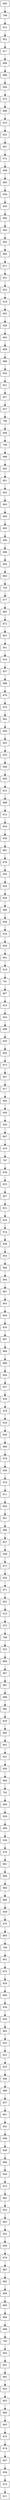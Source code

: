 digraph G {
  node [shape=record];
  node0 [label="{840}"];
  node0 -> node1;
  node1 [label="{799}"];
  node1 -> node2;
  node2 [label="{912}"];
  node2 -> node3;
  node3 [label="{952}"];
  node3 -> node4;
  node4 [label="{917}"];
  node4 -> node5;
  node5 [label="{808}"];
  node5 -> node6;
  node6 [label="{998}"];
  node6 -> node7;
  node7 [label="{844}"];
  node7 -> node8;
  node8 [label="{973}"];
  node8 -> node9;
  node9 [label="{896}"];
  node9 -> node10;
  node10 [label="{816}"];
  node10 -> node11;
  node11 [label="{922}"];
  node11 -> node12;
  node12 [label="{951}"];
  node12 -> node13;
  node13 [label="{972}"];
  node13 -> node14;
  node14 [label="{908}"];
  node14 -> node15;
  node15 [label="{860}"];
  node15 -> node16;
  node16 [label="{936}"];
  node16 -> node17;
  node17 [label="{935}"];
  node17 -> node18;
  node18 [label="{890}"];
  node18 -> node19;
  node19 [label="{843}"];
  node19 -> node20;
  node20 [label="{902}"];
  node20 -> node21;
  node21 [label="{960}"];
  node21 -> node22;
  node22 [label="{871}"];
  node22 -> node23;
  node23 [label="{931}"];
  node23 -> node24;
  node24 [label="{832}"];
  node24 -> node25;
  node25 [label="{919}"];
  node25 -> node26;
  node26 [label="{955}"];
  node26 -> node27;
  node27 [label="{928}"];
  node27 -> node28;
  node28 [label="{893}"];
  node28 -> node29;
  node29 [label="{809}"];
  node29 -> node30;
  node30 [label="{986}"];
  node30 -> node31;
  node31 [label="{943}"];
  node31 -> node32;
  node32 [label="{821}"];
  node32 -> node33;
  node33 [label="{957}"];
  node33 -> node34;
  node34 [label="{827}"];
  node34 -> node35;
  node35 [label="{796}"];
  node35 -> node36;
  node36 [label="{848}"];
  node36 -> node37;
  node37 [label="{794}"];
  node37 -> node38;
  node38 [label="{999}"];
  node38 -> node39;
  node39 [label="{892}"];
  node39 -> node40;
  node40 [label="{851}"];
  node40 -> node41;
  node41 [label="{802}"];
  node41 -> node42;
  node42 [label="{993}"];
  node42 -> node43;
  node43 [label="{900}"];
  node43 -> node44;
  node44 [label="{865}"];
  node44 -> node45;
  node45 [label="{940}"];
  node45 -> node46;
  node46 [label="{898}"];
  node46 -> node47;
  node47 [label="{864}"];
  node47 -> node48;
  node48 [label="{983}"];
  node48 -> node49;
  node49 [label="{795}"];
  node49 -> node50;
  node50 [label="{977}"];
  node50 -> node51;
  node51 [label="{883}"];
  node51 -> node52;
  node52 [label="{872}"];
  node52 -> node53;
  node53 [label="{807}"];
  node53 -> node54;
  node54 [label="{941}"];
  node54 -> node55;
  node55 [label="{910}"];
  node55 -> node56;
  node56 [label="{837}"];
  node56 -> node57;
  node57 [label="{988}"];
  node57 -> node58;
  node58 [label="{876}"];
  node58 -> node59;
  node59 [label="{970}"];
  node59 -> node60;
  node60 [label="{942}"];
  node60 -> node61;
  node61 [label="{959}"];
  node61 -> node62;
  node62 [label="{855}"];
  node62 -> node63;
  node63 [label="{933}"];
  node63 -> node64;
  node64 [label="{906}"];
  node64 -> node65;
  node65 [label="{895}"];
  node65 -> node66;
  node66 [label="{813}"];
  node66 -> node67;
  node67 [label="{889}"];
  node67 -> node68;
  node68 [label="{812}"];
  node68 -> node69;
  node69 [label="{954}"];
  node69 -> node70;
  node70 [label="{938}"];
  node70 -> node71;
  node71 [label="{891}"];
  node71 -> node72;
  node72 [label="{878}"];
  node72 -> node73;
  node73 [label="{845}"];
  node73 -> node74;
  node74 [label="{924}"];
  node74 -> node75;
  node75 [label="{828}"];
  node75 -> node76;
  node76 [label="{990}"];
  node76 -> node77;
  node77 [label="{858}"];
  node77 -> node78;
  node78 [label="{916}"];
  node78 -> node79;
  node79 [label="{826}"];
  node79 -> node80;
  node80 [label="{991}"];
  node80 -> node81;
  node81 [label="{819}"];
  node81 -> node82;
  node82 [label="{791}"];
  node82 -> node83;
  node83 [label="{867}"];
  node83 -> node84;
  node84 [label="{814}"];
  node84 -> node85;
  node85 [label="{934}"];
  node85 -> node86;
  node86 [label="{899}"];
  node86 -> node87;
  node87 [label="{930}"];
  node87 -> node88;
  node88 [label="{805}"];
  node88 -> node89;
  node89 [label="{873}"];
  node89 -> node90;
  node90 [label="{907}"];
  node90 -> node91;
  node91 [label="{817}"];
  node91 -> node92;
  node92 [label="{856}"];
  node92 -> node93;
  node93 [label="{956}"];
  node93 -> node94;
  node94 [label="{830}"];
  node94 -> node95;
  node95 [label="{897}"];
  node95 -> node96;
  node96 [label="{810}"];
  node96 -> node97;
  node97 [label="{797}"];
  node97 -> node98;
  node98 [label="{836}"];
  node98 -> node99;
  node99 [label="{823}"];
  node99 -> node100;
  node100 [label="{927}"];
  node100 -> node101;
  node101 [label="{831}"];
  node101 -> node102;
  node102 [label="{824}"];
  node102 -> node103;
  node103 [label="{914}"];
  node103 -> node104;
  node104 [label="{838}"];
  node104 -> node105;
  node105 [label="{854}"];
  node105 -> node106;
  node106 [label="{966}"];
  node106 -> node107;
  node107 [label="{964}"];
  node107 -> node108;
  node108 [label="{967}"];
  node108 -> node109;
  node109 [label="{903}"];
  node109 -> node110;
  node110 [label="{804}"];
  node110 -> node111;
  node111 [label="{835}"];
  node111 -> node112;
  node112 [label="{997}"];
  node112 -> node113;
  node113 [label="{969}"];
  node113 -> node114;
  node114 [label="{886}"];
  node114 -> node115;
  node115 [label="{904}"];
  node115 -> node116;
  node116 [label="{937}"];
  node116 -> node117;
  node117 [label="{839}"];
  node117 -> node118;
  node118 [label="{918}"];
  node118 -> node119;
  node119 [label="{818}"];
  node119 -> node120;
  node120 [label="{846}"];
  node120 -> node121;
  node121 [label="{980}"];
  node121 -> node122;
  node122 [label="{978}"];
  node122 -> node123;
  node123 [label="{958}"];
  node123 -> node124;
  node124 [label="{979}"];
  node124 -> node125;
  node125 [label="{911}"];
  node125 -> node126;
  node126 [label="{905}"];
  node126 -> node127;
  node127 [label="{961}"];
  node127 -> node128;
  node128 [label="{985}"];
  node128 -> node129;
  node129 [label="{847}"];
  node129 -> node130;
  node130 [label="{948}"];
  node130 -> node131;
  node131 [label="{877}"];
  node131 -> node132;
  node132 [label="{834}"];
  node132 -> node133;
  node133 [label="{971}"];
  node133 -> node134;
  node134 [label="{852}"];
  node134 -> node135;
  node135 [label="{915}"];
  node135 -> node136;
  node136 [label="{975}"];
  node136 -> node137;
  node137 [label="{798}"];
  node137 -> node138;
  node138 [label="{925}"];
  node138 -> node139;
  node139 [label="{869}"];
  node139 -> node140;
  node140 [label="{987}"];
  node140 -> node141;
  node141 [label="{981}"];
  node141 -> node142;
  node142 [label="{868}"];
  node142 -> node143;
  node143 [label="{982}"];
  node143 -> node144;
  node144 [label="{820}"];
  node144 -> node145;
  node145 [label="{882}"];
  node145 -> node146;
  node146 [label="{801}"];
  node146 -> node147;
  node147 [label="{921}"];
  node147 -> node148;
  node148 [label="{850}"];
  node148 -> node149;
  node149 [label="{894}"];
  node149 -> node150;
  node150 [label="{792}"];
  node150 -> node151;
  node151 [label="{965}"];
  node151 -> node152;
  node152 [label="{929}"];
  node152 -> node153;
  node153 [label="{909}"];
  node153 -> node154;
  node154 [label="{926}"];
  node154 -> node155;
  node155 [label="{879}"];
  node155 -> node156;
  node156 [label="{881}"];
  node156 -> node157;
  node157 [label="{968}"];
  node157 -> node158;
  node158 [label="{984}"];
  node158 -> node159;
  node159 [label="{884}"];
  node159 -> node160;
  node160 [label="{949}"];
  node160 -> node161;
  node161 [label="{870}"];
  node161 -> node162;
  node162 [label="{885}"];
  node162 -> node163;
  node163 [label="{790}"];
  node163 -> node164;
  node164 [label="{901}"];
  node164 -> node165;
  node165 [label="{874}"];
  node165 -> node166;
  node166 [label="{829}"];
  node166 -> node167;
  node167 [label="{800}"];
  node167 -> node168;
  node168 [label="{939}"];
  node168 -> node169;
  node169 [label="{920}"];
  node169 -> node170;
  node170 [label="{963}"];
  node170 -> node171;
  node171 [label="{833}"];
  node171 -> node172;
  node172 [label="{822}"];
  node172 -> node173;
  node173 [label="{825}"];
  node173 -> node174;
  node174 [label="{946}"];
  node174 -> node175;
  node175 [label="{989}"];
  node175 -> node176;
  node176 [label="{857}"];
  node176 -> node177;
  node177 [label="{861}"];
  node177 -> node178;
  node178 [label="{842}"];
  node178 -> node179;
  node179 [label="{996}"];
  node179 -> node180;
  node180 [label="{849}"];
  node180 -> node181;
  node181 [label="{866}"];
  node181 -> node182;
  node182 [label="{944}"];
  node182 -> node183;
  node183 [label="{913}"];
  node183 -> node184;
  node184 [label="{862}"];
  node184 -> node185;
  node185 [label="{953}"];
  node185 -> node186;
  node186 [label="{863}"];
  node186 -> node187;
  node187 [label="{932}"];
  node187 -> node188;
  node188 [label="{950}"];
  node188 -> node189;
  node189 [label="{976}"];
  node189 -> node190;
  node190 [label="{887}"];
  node190 -> node191;
  node191 [label="{992}"];
  node191 -> node192;
  node192 [label="{806}"];
  node192 -> node193;
  node193 [label="{995}"];
  node193 -> node194;
  node194 [label="{994}"];
  node194 -> node195;
  node195 [label="{888}"];
  node195 -> node196;
  node196 [label="{793}"];
  node196 -> node197;
  node197 [label="{945}"];
  node197 -> node198;
  node198 [label="{841}"];
  node198 -> node199;
  node199 [label="{962}"];
  node199 -> node200;
  node200 [label="{923}"];
  node200 -> node201;
  node201 [label="{853}"];
  node201 -> node202;
  node202 [label="{880}"];
  node202 -> node203;
  node203 [label="{803}"];
  node203 -> node204;
  node204 [label="{875}"];
  node204 -> node205;
  node205 [label="{974}"];
  node205 -> node206;
  node206 [label="{947}"];
  node206 -> node207;
  node207 [label="{859}"];
  node207 -> node208;
  node208 [label="{815}"];
  node208 -> node209;
  node209 [label="{811}"];
}
